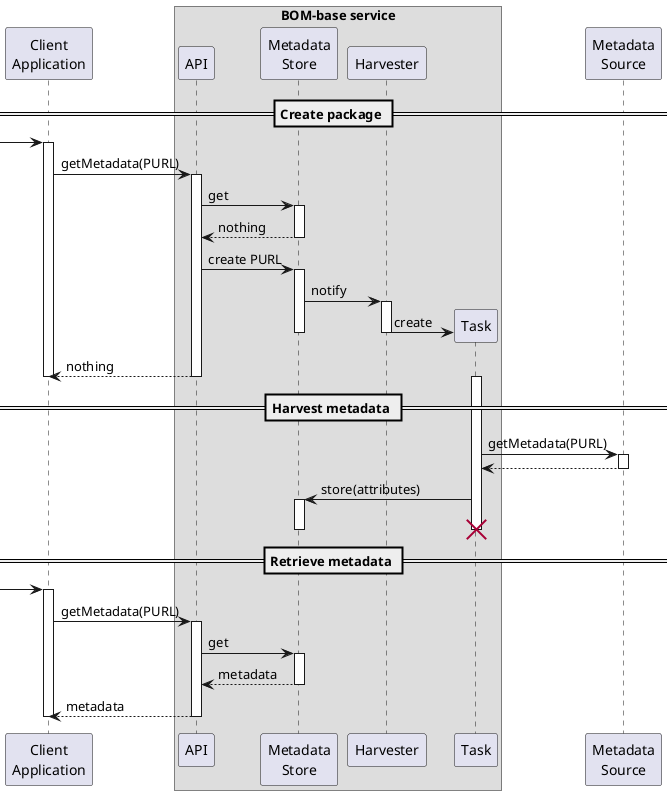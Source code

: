 @startuml

autoactivate on

participant "Client\nApplication" as Client
box BOM-base service
participant API
participant "Metadata\nStore" as Store
participant Harvester
participant Task
end box
participant "Metadata\nSource" as Source

== Create package ==
-> Client
Client -> API: getMetadata(PURL)
    API -> Store: get
    return nothing
    API -> Store: create PURL
    Store -> Harvester: notify
    Harvester -> Task **: create
    deactivate
    deactivate
return nothing
    deactivate Client

== Harvest metadata ==
activate Task
Task -> Source: getMetadata(PURL)
return
Task -> Store: store(attributes)
deactivate
destroy Task

== Retrieve metadata ==
-> Client
Client -> API: getMetadata(PURL)
    API -> Store: get
    return metadata
return metadata
deactivate Client

@enduml
